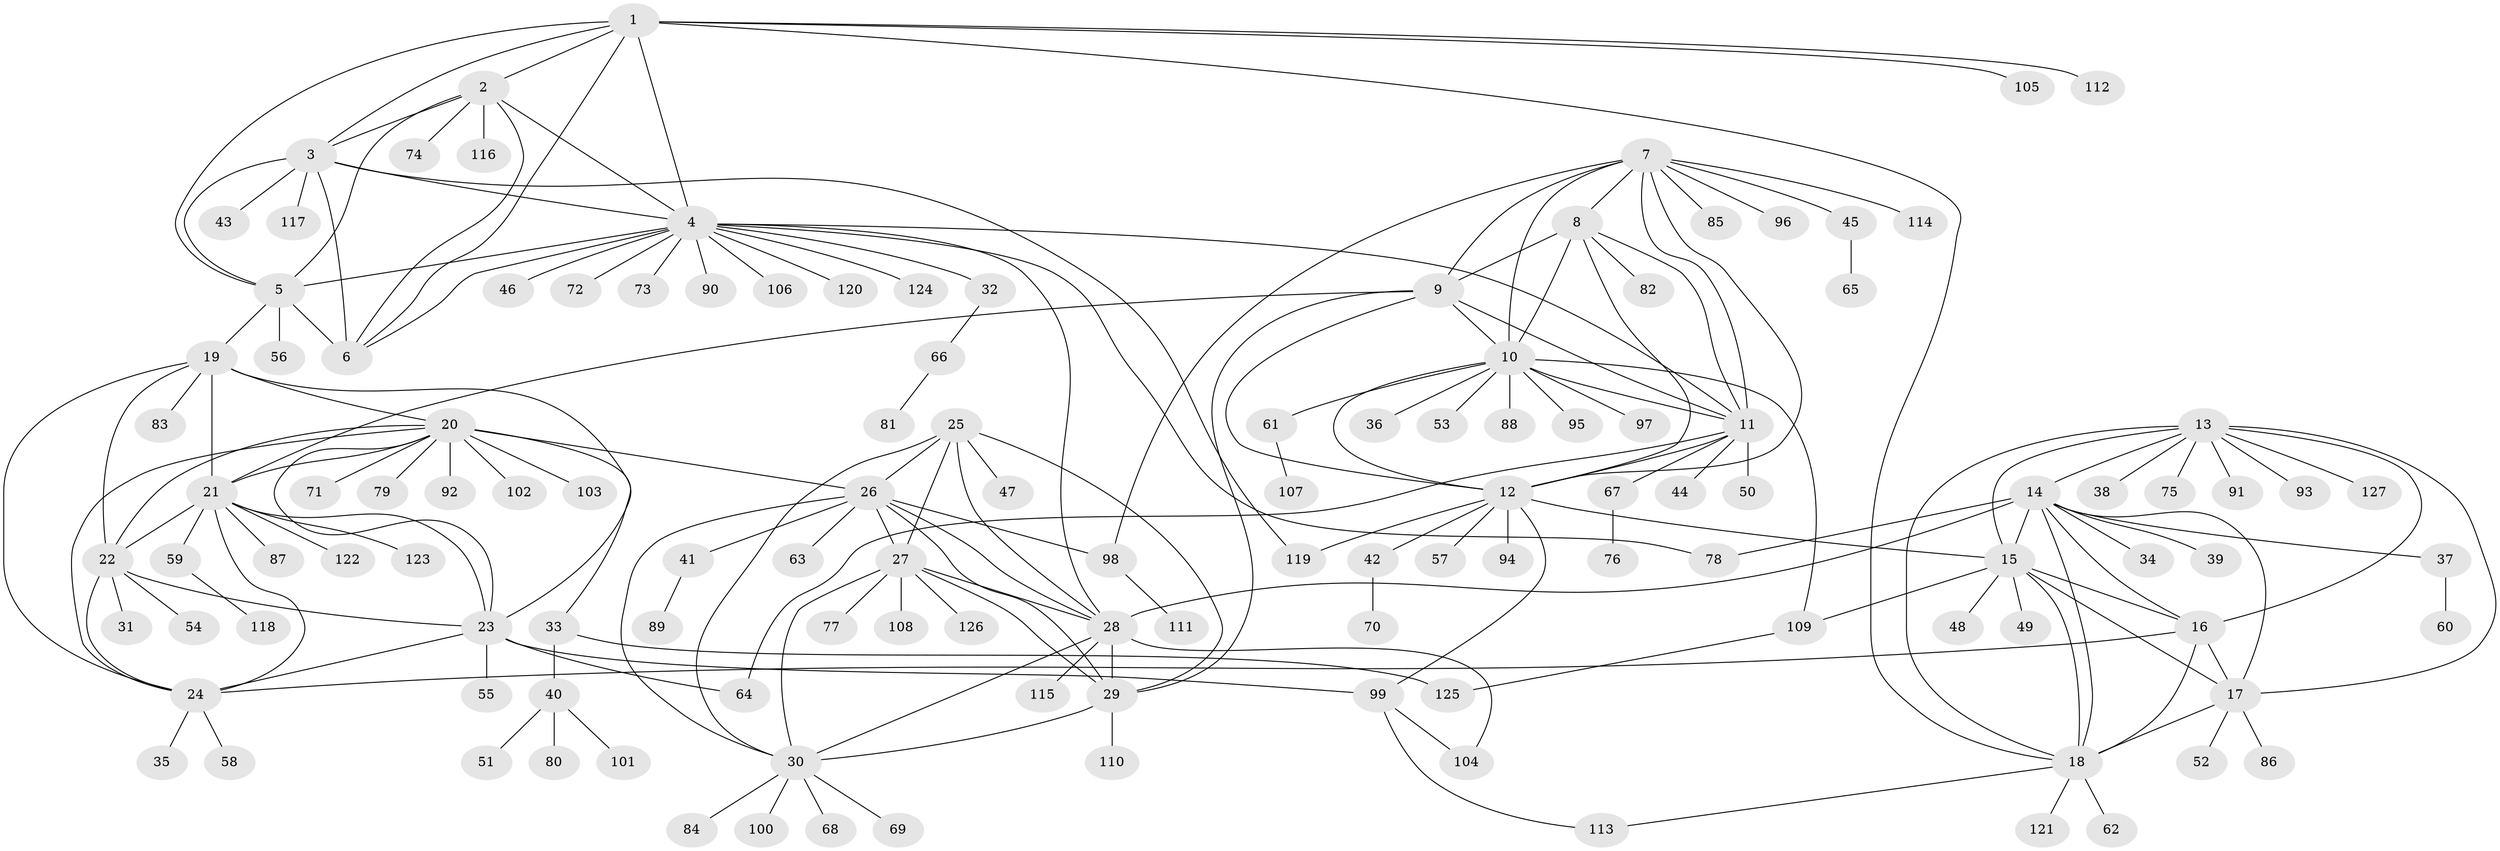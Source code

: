 // coarse degree distribution, {8: 0.03409090909090909, 6: 0.022727272727272728, 5: 0.03409090909090909, 12: 0.022727272727272728, 14: 0.011363636363636364, 10: 0.022727272727272728, 9: 0.011363636363636364, 1: 0.7954545454545454, 2: 0.03409090909090909, 16: 0.011363636363636364}
// Generated by graph-tools (version 1.1) at 2025/57/03/04/25 21:57:38]
// undirected, 127 vertices, 191 edges
graph export_dot {
graph [start="1"]
  node [color=gray90,style=filled];
  1;
  2;
  3;
  4;
  5;
  6;
  7;
  8;
  9;
  10;
  11;
  12;
  13;
  14;
  15;
  16;
  17;
  18;
  19;
  20;
  21;
  22;
  23;
  24;
  25;
  26;
  27;
  28;
  29;
  30;
  31;
  32;
  33;
  34;
  35;
  36;
  37;
  38;
  39;
  40;
  41;
  42;
  43;
  44;
  45;
  46;
  47;
  48;
  49;
  50;
  51;
  52;
  53;
  54;
  55;
  56;
  57;
  58;
  59;
  60;
  61;
  62;
  63;
  64;
  65;
  66;
  67;
  68;
  69;
  70;
  71;
  72;
  73;
  74;
  75;
  76;
  77;
  78;
  79;
  80;
  81;
  82;
  83;
  84;
  85;
  86;
  87;
  88;
  89;
  90;
  91;
  92;
  93;
  94;
  95;
  96;
  97;
  98;
  99;
  100;
  101;
  102;
  103;
  104;
  105;
  106;
  107;
  108;
  109;
  110;
  111;
  112;
  113;
  114;
  115;
  116;
  117;
  118;
  119;
  120;
  121;
  122;
  123;
  124;
  125;
  126;
  127;
  1 -- 2;
  1 -- 3;
  1 -- 4;
  1 -- 5;
  1 -- 6;
  1 -- 18;
  1 -- 105;
  1 -- 112;
  2 -- 3;
  2 -- 4;
  2 -- 5;
  2 -- 6;
  2 -- 74;
  2 -- 116;
  3 -- 4;
  3 -- 5;
  3 -- 6;
  3 -- 43;
  3 -- 117;
  3 -- 119;
  4 -- 5;
  4 -- 6;
  4 -- 11;
  4 -- 28;
  4 -- 32;
  4 -- 46;
  4 -- 72;
  4 -- 73;
  4 -- 78;
  4 -- 90;
  4 -- 106;
  4 -- 120;
  4 -- 124;
  5 -- 6;
  5 -- 19;
  5 -- 56;
  7 -- 8;
  7 -- 9;
  7 -- 10;
  7 -- 11;
  7 -- 12;
  7 -- 45;
  7 -- 85;
  7 -- 96;
  7 -- 98;
  7 -- 114;
  8 -- 9;
  8 -- 10;
  8 -- 11;
  8 -- 12;
  8 -- 82;
  9 -- 10;
  9 -- 11;
  9 -- 12;
  9 -- 21;
  9 -- 29;
  10 -- 11;
  10 -- 12;
  10 -- 36;
  10 -- 53;
  10 -- 61;
  10 -- 88;
  10 -- 95;
  10 -- 97;
  10 -- 109;
  11 -- 12;
  11 -- 44;
  11 -- 50;
  11 -- 64;
  11 -- 67;
  12 -- 15;
  12 -- 42;
  12 -- 57;
  12 -- 94;
  12 -- 99;
  12 -- 119;
  13 -- 14;
  13 -- 15;
  13 -- 16;
  13 -- 17;
  13 -- 18;
  13 -- 38;
  13 -- 75;
  13 -- 91;
  13 -- 93;
  13 -- 127;
  14 -- 15;
  14 -- 16;
  14 -- 17;
  14 -- 18;
  14 -- 28;
  14 -- 34;
  14 -- 37;
  14 -- 39;
  14 -- 78;
  15 -- 16;
  15 -- 17;
  15 -- 18;
  15 -- 48;
  15 -- 49;
  15 -- 109;
  16 -- 17;
  16 -- 18;
  16 -- 24;
  17 -- 18;
  17 -- 52;
  17 -- 86;
  18 -- 62;
  18 -- 113;
  18 -- 121;
  19 -- 20;
  19 -- 21;
  19 -- 22;
  19 -- 23;
  19 -- 24;
  19 -- 83;
  20 -- 21;
  20 -- 22;
  20 -- 23;
  20 -- 24;
  20 -- 26;
  20 -- 33;
  20 -- 71;
  20 -- 79;
  20 -- 92;
  20 -- 102;
  20 -- 103;
  21 -- 22;
  21 -- 23;
  21 -- 24;
  21 -- 59;
  21 -- 87;
  21 -- 122;
  21 -- 123;
  22 -- 23;
  22 -- 24;
  22 -- 31;
  22 -- 54;
  23 -- 24;
  23 -- 55;
  23 -- 64;
  23 -- 99;
  24 -- 35;
  24 -- 58;
  25 -- 26;
  25 -- 27;
  25 -- 28;
  25 -- 29;
  25 -- 30;
  25 -- 47;
  26 -- 27;
  26 -- 28;
  26 -- 29;
  26 -- 30;
  26 -- 41;
  26 -- 63;
  26 -- 98;
  27 -- 28;
  27 -- 29;
  27 -- 30;
  27 -- 77;
  27 -- 108;
  27 -- 126;
  28 -- 29;
  28 -- 30;
  28 -- 104;
  28 -- 115;
  29 -- 30;
  29 -- 110;
  30 -- 68;
  30 -- 69;
  30 -- 84;
  30 -- 100;
  32 -- 66;
  33 -- 40;
  33 -- 125;
  37 -- 60;
  40 -- 51;
  40 -- 80;
  40 -- 101;
  41 -- 89;
  42 -- 70;
  45 -- 65;
  59 -- 118;
  61 -- 107;
  66 -- 81;
  67 -- 76;
  98 -- 111;
  99 -- 104;
  99 -- 113;
  109 -- 125;
}
